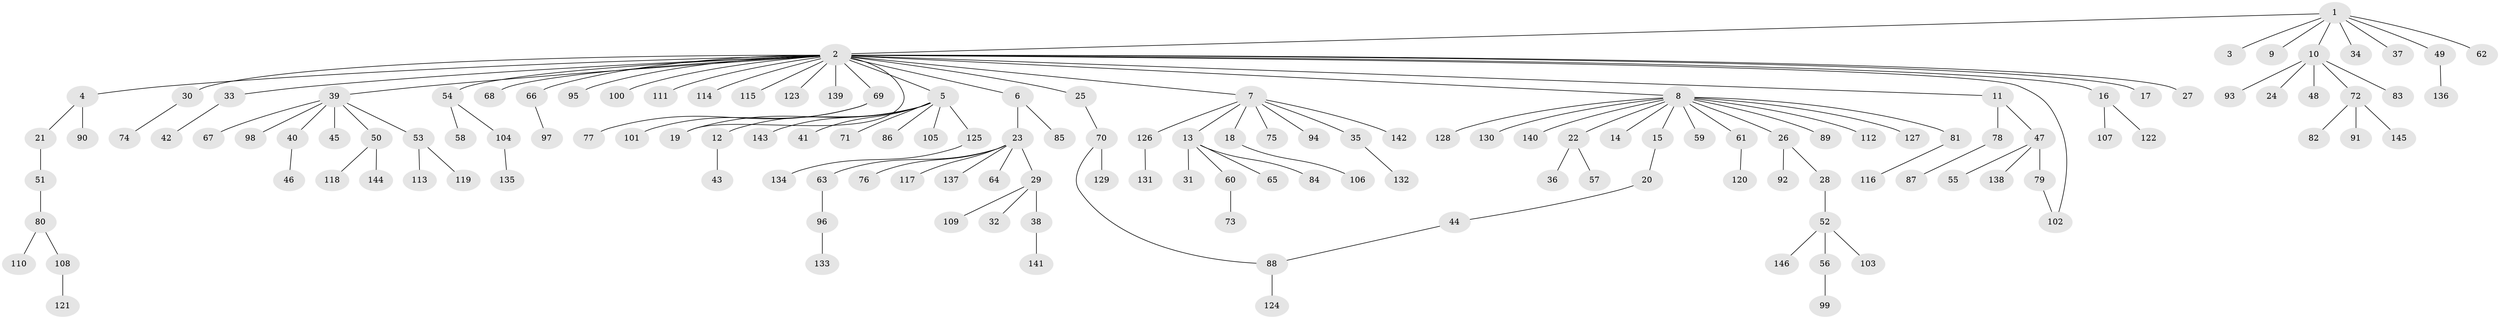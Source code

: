 // Generated by graph-tools (version 1.1) at 2025/26/03/09/25 03:26:07]
// undirected, 146 vertices, 148 edges
graph export_dot {
graph [start="1"]
  node [color=gray90,style=filled];
  1;
  2;
  3;
  4;
  5;
  6;
  7;
  8;
  9;
  10;
  11;
  12;
  13;
  14;
  15;
  16;
  17;
  18;
  19;
  20;
  21;
  22;
  23;
  24;
  25;
  26;
  27;
  28;
  29;
  30;
  31;
  32;
  33;
  34;
  35;
  36;
  37;
  38;
  39;
  40;
  41;
  42;
  43;
  44;
  45;
  46;
  47;
  48;
  49;
  50;
  51;
  52;
  53;
  54;
  55;
  56;
  57;
  58;
  59;
  60;
  61;
  62;
  63;
  64;
  65;
  66;
  67;
  68;
  69;
  70;
  71;
  72;
  73;
  74;
  75;
  76;
  77;
  78;
  79;
  80;
  81;
  82;
  83;
  84;
  85;
  86;
  87;
  88;
  89;
  90;
  91;
  92;
  93;
  94;
  95;
  96;
  97;
  98;
  99;
  100;
  101;
  102;
  103;
  104;
  105;
  106;
  107;
  108;
  109;
  110;
  111;
  112;
  113;
  114;
  115;
  116;
  117;
  118;
  119;
  120;
  121;
  122;
  123;
  124;
  125;
  126;
  127;
  128;
  129;
  130;
  131;
  132;
  133;
  134;
  135;
  136;
  137;
  138;
  139;
  140;
  141;
  142;
  143;
  144;
  145;
  146;
  1 -- 2;
  1 -- 3;
  1 -- 9;
  1 -- 10;
  1 -- 34;
  1 -- 37;
  1 -- 49;
  1 -- 62;
  2 -- 4;
  2 -- 5;
  2 -- 6;
  2 -- 7;
  2 -- 8;
  2 -- 11;
  2 -- 16;
  2 -- 17;
  2 -- 19;
  2 -- 25;
  2 -- 27;
  2 -- 30;
  2 -- 33;
  2 -- 39;
  2 -- 54;
  2 -- 66;
  2 -- 68;
  2 -- 69;
  2 -- 95;
  2 -- 100;
  2 -- 102;
  2 -- 111;
  2 -- 114;
  2 -- 115;
  2 -- 123;
  2 -- 139;
  4 -- 21;
  4 -- 90;
  5 -- 12;
  5 -- 19;
  5 -- 41;
  5 -- 71;
  5 -- 86;
  5 -- 105;
  5 -- 125;
  5 -- 143;
  6 -- 23;
  6 -- 85;
  7 -- 13;
  7 -- 18;
  7 -- 35;
  7 -- 75;
  7 -- 94;
  7 -- 126;
  7 -- 142;
  8 -- 14;
  8 -- 15;
  8 -- 22;
  8 -- 26;
  8 -- 59;
  8 -- 61;
  8 -- 81;
  8 -- 89;
  8 -- 112;
  8 -- 127;
  8 -- 128;
  8 -- 130;
  8 -- 140;
  10 -- 24;
  10 -- 48;
  10 -- 72;
  10 -- 83;
  10 -- 93;
  11 -- 47;
  11 -- 78;
  12 -- 43;
  13 -- 31;
  13 -- 60;
  13 -- 65;
  13 -- 84;
  15 -- 20;
  16 -- 107;
  16 -- 122;
  18 -- 106;
  20 -- 44;
  21 -- 51;
  22 -- 36;
  22 -- 57;
  23 -- 29;
  23 -- 63;
  23 -- 64;
  23 -- 76;
  23 -- 117;
  23 -- 137;
  25 -- 70;
  26 -- 28;
  26 -- 92;
  28 -- 52;
  29 -- 32;
  29 -- 38;
  29 -- 109;
  30 -- 74;
  33 -- 42;
  35 -- 132;
  38 -- 141;
  39 -- 40;
  39 -- 45;
  39 -- 50;
  39 -- 53;
  39 -- 67;
  39 -- 98;
  40 -- 46;
  44 -- 88;
  47 -- 55;
  47 -- 79;
  47 -- 138;
  49 -- 136;
  50 -- 118;
  50 -- 144;
  51 -- 80;
  52 -- 56;
  52 -- 103;
  52 -- 146;
  53 -- 113;
  53 -- 119;
  54 -- 58;
  54 -- 104;
  56 -- 99;
  60 -- 73;
  61 -- 120;
  63 -- 96;
  66 -- 97;
  69 -- 77;
  69 -- 101;
  70 -- 88;
  70 -- 129;
  72 -- 82;
  72 -- 91;
  72 -- 145;
  78 -- 87;
  79 -- 102;
  80 -- 108;
  80 -- 110;
  81 -- 116;
  88 -- 124;
  96 -- 133;
  104 -- 135;
  108 -- 121;
  125 -- 134;
  126 -- 131;
}
